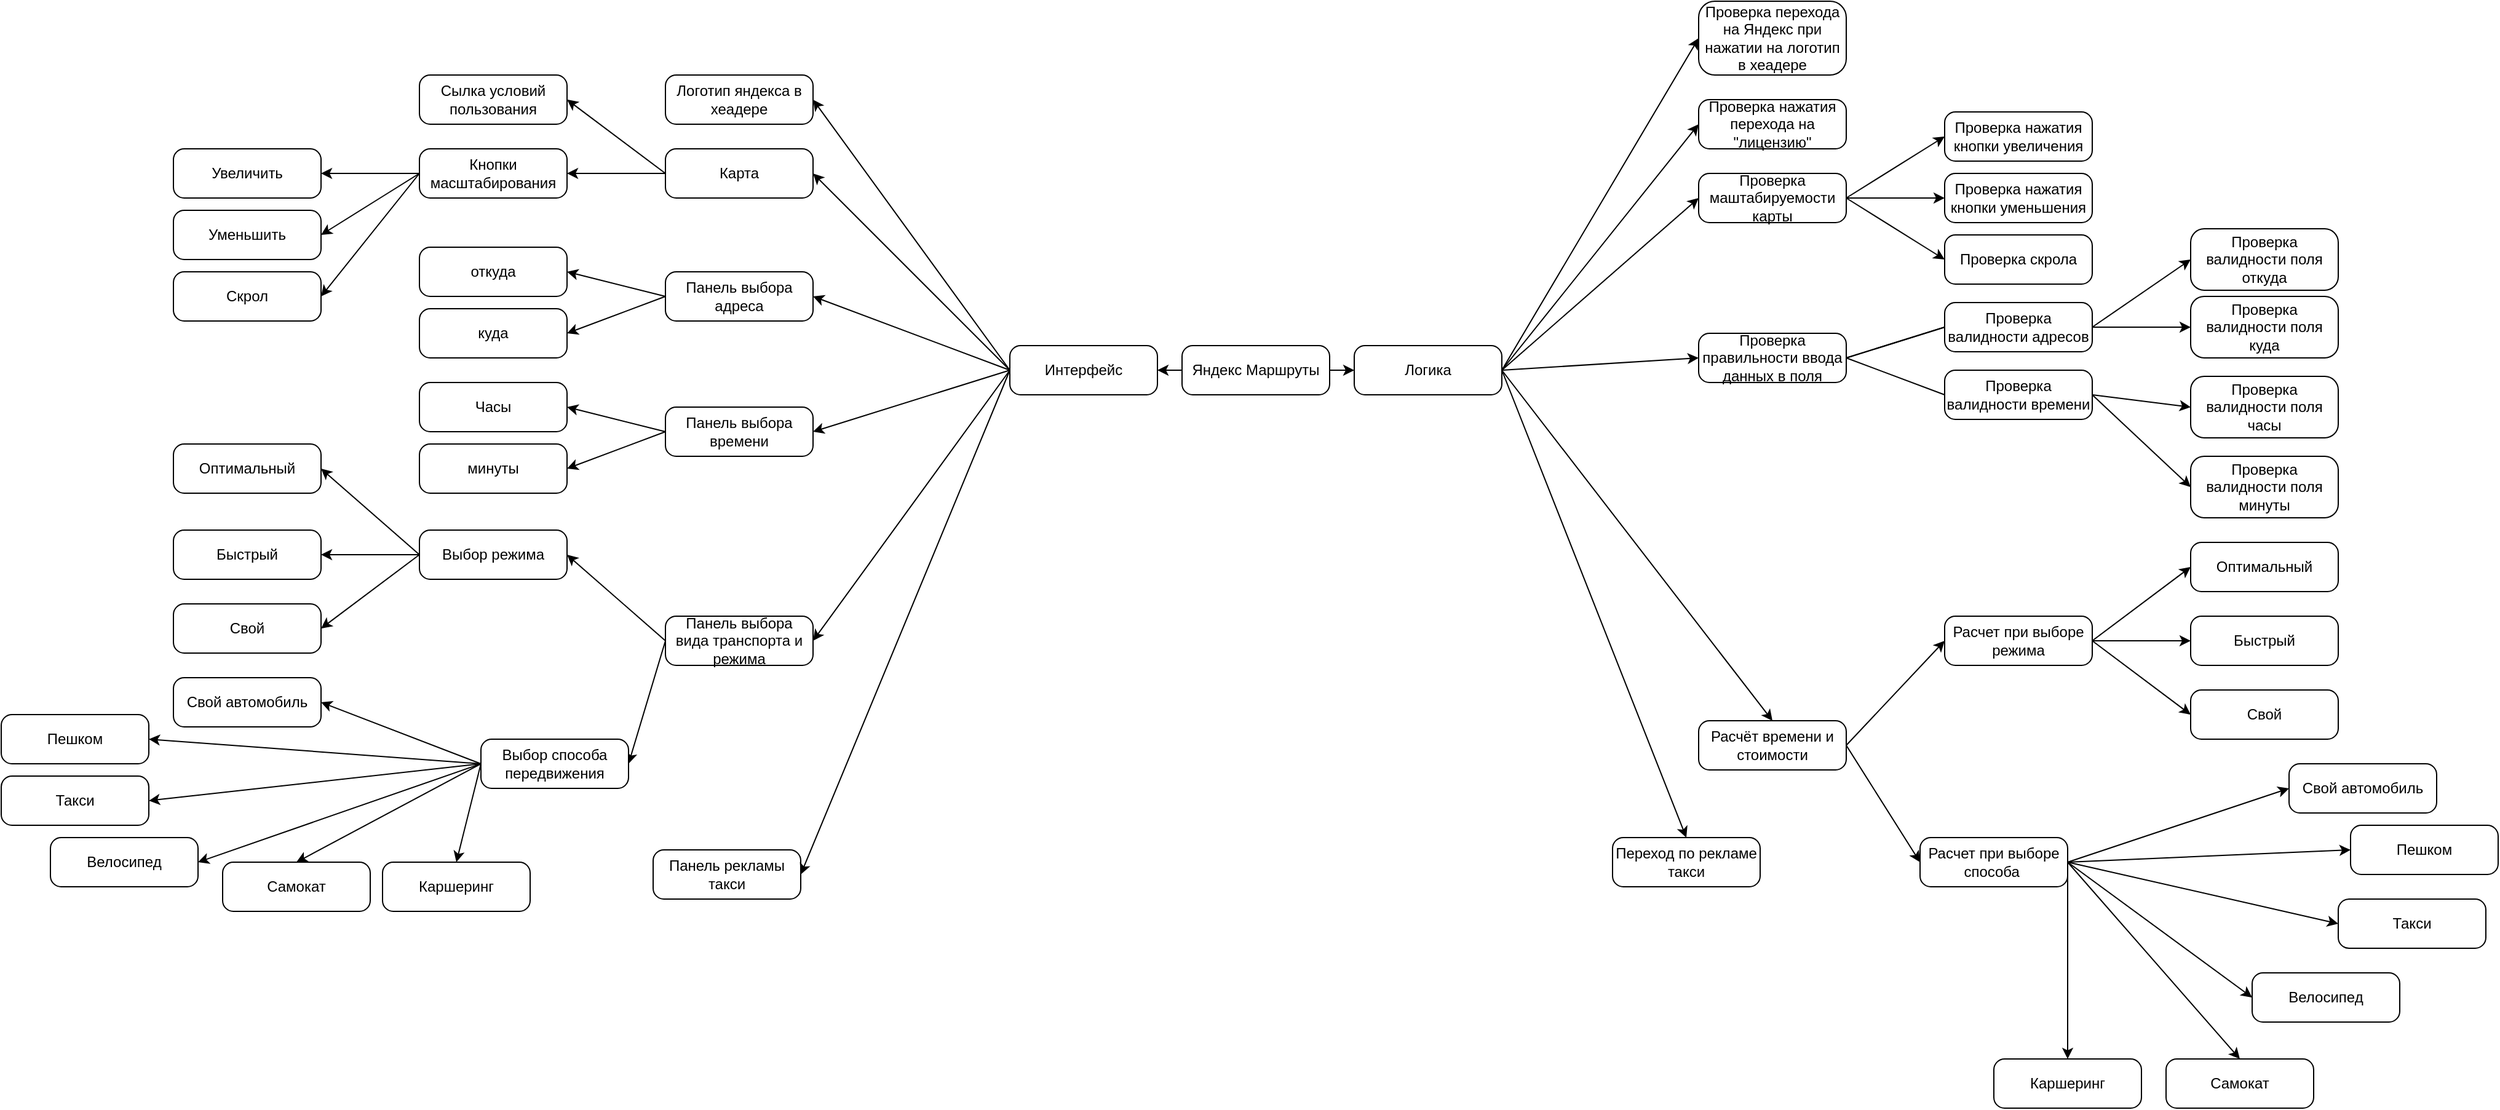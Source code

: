 <mxfile version="15.4.0" type="device"><diagram id="mye7cpsdecRdVJIh1ltE" name="Page-1"><mxGraphModel dx="1851" dy="1801" grid="1" gridSize="10" guides="1" tooltips="1" connect="1" arrows="1" fold="1" page="1" pageScale="1" pageWidth="827" pageHeight="1169" math="0" shadow="0"><root><mxCell id="0"/><mxCell id="1" parent="0"/><mxCell id="GoWqnwifKlF_Yr-xNYbi-38" style="edgeStyle=none;rounded=0;orthogonalLoop=1;jettySize=auto;html=1;exitX=0;exitY=0.5;exitDx=0;exitDy=0;entryX=1;entryY=0.5;entryDx=0;entryDy=0;" parent="1" source="GoWqnwifKlF_Yr-xNYbi-1" target="GoWqnwifKlF_Yr-xNYbi-3" edge="1"><mxGeometry relative="1" as="geometry"><mxPoint x="270" y="260" as="targetPoint"/></mxGeometry></mxCell><mxCell id="qn3d2HcTWaKksIYHcs9O-18" style="edgeStyle=none;rounded=0;orthogonalLoop=1;jettySize=auto;html=1;exitX=1;exitY=0.5;exitDx=0;exitDy=0;entryX=0;entryY=0.5;entryDx=0;entryDy=0;" parent="1" source="GoWqnwifKlF_Yr-xNYbi-1" target="qn3d2HcTWaKksIYHcs9O-5" edge="1"><mxGeometry relative="1" as="geometry"><mxPoint x="530" y="260" as="targetPoint"/></mxGeometry></mxCell><mxCell id="GoWqnwifKlF_Yr-xNYbi-1" value="Яндекс Маршруты" style="rounded=1;whiteSpace=wrap;html=1;arcSize=22;" parent="1" vertex="1"><mxGeometry x="340" y="240" width="120" height="40" as="geometry"/></mxCell><mxCell id="GoWqnwifKlF_Yr-xNYbi-52" style="edgeStyle=none;rounded=0;orthogonalLoop=1;jettySize=auto;html=1;exitX=0;exitY=0.5;exitDx=0;exitDy=0;entryX=1;entryY=0.5;entryDx=0;entryDy=0;" parent="1" source="GoWqnwifKlF_Yr-xNYbi-3" target="GoWqnwifKlF_Yr-xNYbi-43" edge="1"><mxGeometry relative="1" as="geometry"/></mxCell><mxCell id="OxW7yi1mNQBKnJ8u3WXz-1" style="rounded=0;orthogonalLoop=1;jettySize=auto;html=1;exitX=0;exitY=0.5;exitDx=0;exitDy=0;entryX=1;entryY=0.5;entryDx=0;entryDy=0;" parent="1" source="GoWqnwifKlF_Yr-xNYbi-3" target="GoWqnwifKlF_Yr-xNYbi-45" edge="1"><mxGeometry relative="1" as="geometry"/></mxCell><mxCell id="OxW7yi1mNQBKnJ8u3WXz-3" style="edgeStyle=none;rounded=0;orthogonalLoop=1;jettySize=auto;html=1;exitX=0;exitY=0.5;exitDx=0;exitDy=0;entryX=1;entryY=0.5;entryDx=0;entryDy=0;" parent="1" source="GoWqnwifKlF_Yr-xNYbi-3" target="OxW7yi1mNQBKnJ8u3WXz-2" edge="1"><mxGeometry relative="1" as="geometry"/></mxCell><mxCell id="GoWqnwifKlF_Yr-xNYbi-3" value="Интерфейс" style="rounded=1;whiteSpace=wrap;html=1;arcSize=22;" parent="1" vertex="1"><mxGeometry x="200" y="240" width="120" height="40" as="geometry"/></mxCell><mxCell id="oigtg8h2ie4QQOlHJKOF-9" style="edgeStyle=none;rounded=0;orthogonalLoop=1;jettySize=auto;html=1;exitX=1;exitY=0.5;exitDx=0;exitDy=0;entryX=0;entryY=0.5;entryDx=0;entryDy=0;startArrow=none;" parent="1" source="5BMjDnskrd_0Srwj0jBP-77" target="5BMjDnskrd_0Srwj0jBP-41" edge="1"><mxGeometry relative="1" as="geometry"><mxPoint x="960" y="230" as="targetPoint"/></mxGeometry></mxCell><mxCell id="oigtg8h2ie4QQOlHJKOF-10" style="edgeStyle=none;rounded=0;orthogonalLoop=1;jettySize=auto;html=1;exitX=1;exitY=0.5;exitDx=0;exitDy=0;entryX=0;entryY=0.5;entryDx=0;entryDy=0;startArrow=none;" parent="1" source="5BMjDnskrd_0Srwj0jBP-77" target="5BMjDnskrd_0Srwj0jBP-42" edge="1"><mxGeometry relative="1" as="geometry"><mxPoint x="960" y="270" as="targetPoint"/></mxGeometry></mxCell><mxCell id="GoWqnwifKlF_Yr-xNYbi-4" value="Проверка правильности ввода данных в поля" style="rounded=1;whiteSpace=wrap;html=1;arcSize=22;" parent="1" vertex="1"><mxGeometry x="760" y="230" width="120" height="40" as="geometry"/></mxCell><mxCell id="oigtg8h2ie4QQOlHJKOF-12" style="edgeStyle=none;rounded=0;orthogonalLoop=1;jettySize=auto;html=1;entryX=0;entryY=0.5;entryDx=0;entryDy=0;exitX=1;exitY=0.5;exitDx=0;exitDy=0;startArrow=none;" parent="1" source="5BMjDnskrd_0Srwj0jBP-80" target="5BMjDnskrd_0Srwj0jBP-47" edge="1"><mxGeometry relative="1" as="geometry"><mxPoint x="1100" y="530" as="targetPoint"/><mxPoint x="880" y="370" as="sourcePoint"/></mxGeometry></mxCell><mxCell id="oigtg8h2ie4QQOlHJKOF-6" style="edgeStyle=none;rounded=0;orthogonalLoop=1;jettySize=auto;html=1;exitX=0;exitY=0.5;exitDx=0;exitDy=0;entryX=1;entryY=0.5;entryDx=0;entryDy=0;" parent="1" source="GoWqnwifKlF_Yr-xNYbi-43" target="5BMjDnskrd_0Srwj0jBP-9" edge="1"><mxGeometry relative="1" as="geometry"><mxPoint x="-160" y="360" as="targetPoint"/></mxGeometry></mxCell><mxCell id="oigtg8h2ie4QQOlHJKOF-8" style="edgeStyle=none;rounded=0;orthogonalLoop=1;jettySize=auto;html=1;exitX=0;exitY=0.5;exitDx=0;exitDy=0;entryX=1;entryY=0.5;entryDx=0;entryDy=0;" parent="1" source="GoWqnwifKlF_Yr-xNYbi-43" target="5BMjDnskrd_0Srwj0jBP-8" edge="1"><mxGeometry relative="1" as="geometry"><mxPoint x="-160" y="320" as="targetPoint"/></mxGeometry></mxCell><mxCell id="GoWqnwifKlF_Yr-xNYbi-43" value="Панель выбора времени" style="rounded=1;whiteSpace=wrap;html=1;arcSize=22;" parent="1" vertex="1"><mxGeometry x="-80" y="290" width="120" height="40" as="geometry"/></mxCell><mxCell id="oigtg8h2ie4QQOlHJKOF-4" style="edgeStyle=none;rounded=0;orthogonalLoop=1;jettySize=auto;html=1;exitX=0;exitY=0.5;exitDx=0;exitDy=0;entryX=1;entryY=0.5;entryDx=0;entryDy=0;" parent="1" source="GoWqnwifKlF_Yr-xNYbi-45" target="5BMjDnskrd_0Srwj0jBP-7" edge="1"><mxGeometry relative="1" as="geometry"><mxPoint x="-160" y="290" as="targetPoint"/></mxGeometry></mxCell><mxCell id="oigtg8h2ie4QQOlHJKOF-5" style="edgeStyle=none;rounded=0;orthogonalLoop=1;jettySize=auto;html=1;exitX=0;exitY=0.5;exitDx=0;exitDy=0;entryX=1;entryY=0.5;entryDx=0;entryDy=0;" parent="1" source="GoWqnwifKlF_Yr-xNYbi-45" target="5BMjDnskrd_0Srwj0jBP-6" edge="1"><mxGeometry relative="1" as="geometry"><mxPoint x="-160" y="230" as="targetPoint"/></mxGeometry></mxCell><mxCell id="GoWqnwifKlF_Yr-xNYbi-45" value="Панель выбора адреса" style="rounded=1;whiteSpace=wrap;html=1;arcSize=22;" parent="1" vertex="1"><mxGeometry x="-80" y="180" width="120" height="40" as="geometry"/></mxCell><mxCell id="qn3d2HcTWaKksIYHcs9O-15" style="edgeStyle=none;rounded=0;orthogonalLoop=1;jettySize=auto;html=1;exitX=1;exitY=0.5;exitDx=0;exitDy=0;entryX=0.5;entryY=0;entryDx=0;entryDy=0;" parent="1" source="qn3d2HcTWaKksIYHcs9O-5" target="qn3d2HcTWaKksIYHcs9O-14" edge="1"><mxGeometry relative="1" as="geometry"><mxPoint x="760" y="380" as="targetPoint"/></mxGeometry></mxCell><mxCell id="OxW7yi1mNQBKnJ8u3WXz-6" style="edgeStyle=none;rounded=0;orthogonalLoop=1;jettySize=auto;html=1;exitX=1;exitY=0.5;exitDx=0;exitDy=0;entryX=0;entryY=0.5;entryDx=0;entryDy=0;" parent="1" source="qn3d2HcTWaKksIYHcs9O-5" target="GoWqnwifKlF_Yr-xNYbi-4" edge="1"><mxGeometry relative="1" as="geometry"><mxPoint x="770" y="500" as="targetPoint"/></mxGeometry></mxCell><mxCell id="OxW7yi1mNQBKnJ8u3WXz-7" style="edgeStyle=none;rounded=0;orthogonalLoop=1;jettySize=auto;html=1;exitX=1;exitY=0.5;exitDx=0;exitDy=0;entryX=0;entryY=0.5;entryDx=0;entryDy=0;" parent="1" source="5BMjDnskrd_0Srwj0jBP-33" target="5BMjDnskrd_0Srwj0jBP-44" edge="1"><mxGeometry relative="1" as="geometry"><mxPoint x="760" y="420" as="targetPoint"/></mxGeometry></mxCell><mxCell id="qn3d2HcTWaKksIYHcs9O-5" value="Логика" style="rounded=1;whiteSpace=wrap;html=1;arcSize=22;" parent="1" vertex="1"><mxGeometry x="480" y="240" width="120" height="40" as="geometry"/></mxCell><mxCell id="oigtg8h2ie4QQOlHJKOF-13" style="edgeStyle=none;rounded=0;orthogonalLoop=1;jettySize=auto;html=1;exitX=1;exitY=0.5;exitDx=0;exitDy=0;entryX=0;entryY=0.5;entryDx=0;entryDy=0;startArrow=none;" parent="1" source="5BMjDnskrd_0Srwj0jBP-80" target="5BMjDnskrd_0Srwj0jBP-46" edge="1"><mxGeometry relative="1" as="geometry"><mxPoint x="990" y="360" as="targetPoint"/></mxGeometry></mxCell><mxCell id="qn3d2HcTWaKksIYHcs9O-14" value="Расчёт времени и стоимости" style="rounded=1;whiteSpace=wrap;html=1;arcSize=22;" parent="1" vertex="1"><mxGeometry x="760" y="545" width="120" height="40" as="geometry"/></mxCell><mxCell id="oigtg8h2ie4QQOlHJKOF-1" style="rounded=0;orthogonalLoop=1;jettySize=auto;html=1;exitX=0;exitY=0.5;exitDx=0;exitDy=0;entryX=1;entryY=0.5;entryDx=0;entryDy=0;" parent="1" source="OxW7yi1mNQBKnJ8u3WXz-2" target="5BMjDnskrd_0Srwj0jBP-11" edge="1"><mxGeometry relative="1" as="geometry"><mxPoint x="-160" y="450" as="targetPoint"/></mxGeometry></mxCell><mxCell id="oigtg8h2ie4QQOlHJKOF-3" style="edgeStyle=none;rounded=0;orthogonalLoop=1;jettySize=auto;html=1;exitX=0;exitY=0.5;exitDx=0;exitDy=0;entryX=1;entryY=0.5;entryDx=0;entryDy=0;" parent="1" source="OxW7yi1mNQBKnJ8u3WXz-2" target="5BMjDnskrd_0Srwj0jBP-12" edge="1"><mxGeometry relative="1" as="geometry"><mxPoint x="-160" y="520" as="targetPoint"/></mxGeometry></mxCell><mxCell id="OxW7yi1mNQBKnJ8u3WXz-2" value="Панель выбора&lt;br&gt;вида транспорта и режима" style="rounded=1;whiteSpace=wrap;html=1;arcSize=22;" parent="1" vertex="1"><mxGeometry x="-80" y="460" width="120" height="40" as="geometry"/></mxCell><mxCell id="5BMjDnskrd_0Srwj0jBP-2" style="rounded=0;orthogonalLoop=1;jettySize=auto;html=1;exitX=0;exitY=0.5;exitDx=0;exitDy=0;entryX=1;entryY=0.5;entryDx=0;entryDy=0;" parent="1" source="GoWqnwifKlF_Yr-xNYbi-3" target="5BMjDnskrd_0Srwj0jBP-3" edge="1"><mxGeometry relative="1" as="geometry"><mxPoint x="180" y="340" as="sourcePoint"/><mxPoint x="40" y="160" as="targetPoint"/></mxGeometry></mxCell><mxCell id="5BMjDnskrd_0Srwj0jBP-3" value="Карта" style="rounded=1;whiteSpace=wrap;html=1;arcSize=22;" parent="1" vertex="1"><mxGeometry x="-80" y="80" width="120" height="40" as="geometry"/></mxCell><mxCell id="5BMjDnskrd_0Srwj0jBP-4" style="edgeStyle=none;rounded=0;orthogonalLoop=1;jettySize=auto;html=1;exitX=0;exitY=0.5;exitDx=0;exitDy=0;entryX=1;entryY=0.5;entryDx=0;entryDy=0;" parent="1" source="5BMjDnskrd_0Srwj0jBP-3" target="5BMjDnskrd_0Srwj0jBP-5" edge="1"><mxGeometry relative="1" as="geometry"><mxPoint x="150" y="390" as="sourcePoint"/><mxPoint x="-160" y="160" as="targetPoint"/></mxGeometry></mxCell><mxCell id="5BMjDnskrd_0Srwj0jBP-5" value="Кнопки масштабирования" style="rounded=1;whiteSpace=wrap;html=1;arcSize=22;" parent="1" vertex="1"><mxGeometry x="-280" y="80" width="120" height="40" as="geometry"/></mxCell><mxCell id="5BMjDnskrd_0Srwj0jBP-6" value="откуда" style="rounded=1;whiteSpace=wrap;html=1;arcSize=22;" parent="1" vertex="1"><mxGeometry x="-280" y="160" width="120" height="40" as="geometry"/></mxCell><mxCell id="5BMjDnskrd_0Srwj0jBP-7" value="куда" style="rounded=1;whiteSpace=wrap;html=1;arcSize=22;" parent="1" vertex="1"><mxGeometry x="-280" y="210" width="120" height="40" as="geometry"/></mxCell><mxCell id="5BMjDnskrd_0Srwj0jBP-8" value="Часы" style="rounded=1;whiteSpace=wrap;html=1;arcSize=22;" parent="1" vertex="1"><mxGeometry x="-280" y="270" width="120" height="40" as="geometry"/></mxCell><mxCell id="5BMjDnskrd_0Srwj0jBP-9" value="минуты" style="rounded=1;whiteSpace=wrap;html=1;arcSize=22;" parent="1" vertex="1"><mxGeometry x="-280" y="320" width="120" height="40" as="geometry"/></mxCell><mxCell id="5BMjDnskrd_0Srwj0jBP-11" value="Выбор режима" style="rounded=1;whiteSpace=wrap;html=1;arcSize=22;" parent="1" vertex="1"><mxGeometry x="-280" y="390" width="120" height="40" as="geometry"/></mxCell><mxCell id="5BMjDnskrd_0Srwj0jBP-12" value="Выбор способа передвижения" style="rounded=1;whiteSpace=wrap;html=1;arcSize=22;" parent="1" vertex="1"><mxGeometry x="-230" y="560" width="120" height="40" as="geometry"/></mxCell><mxCell id="5BMjDnskrd_0Srwj0jBP-13" style="rounded=0;orthogonalLoop=1;jettySize=auto;html=1;exitX=0;exitY=0.5;exitDx=0;exitDy=0;entryX=1;entryY=0.5;entryDx=0;entryDy=0;" parent="1" source="5BMjDnskrd_0Srwj0jBP-11" target="5BMjDnskrd_0Srwj0jBP-17" edge="1"><mxGeometry relative="1" as="geometry"><mxPoint x="-480" y="420" as="targetPoint"/><mxPoint x="-400" y="460" as="sourcePoint"/></mxGeometry></mxCell><mxCell id="5BMjDnskrd_0Srwj0jBP-14" style="rounded=0;orthogonalLoop=1;jettySize=auto;html=1;exitX=0;exitY=0.5;exitDx=0;exitDy=0;entryX=1;entryY=0.5;entryDx=0;entryDy=0;" parent="1" source="5BMjDnskrd_0Srwj0jBP-11" target="5BMjDnskrd_0Srwj0jBP-18" edge="1"><mxGeometry relative="1" as="geometry"><mxPoint x="-480" y="490" as="targetPoint"/><mxPoint x="-400" y="530" as="sourcePoint"/></mxGeometry></mxCell><mxCell id="5BMjDnskrd_0Srwj0jBP-15" style="rounded=0;orthogonalLoop=1;jettySize=auto;html=1;exitX=0;exitY=0.5;exitDx=0;exitDy=0;entryX=1;entryY=0.5;entryDx=0;entryDy=0;" parent="1" source="5BMjDnskrd_0Srwj0jBP-11" target="5BMjDnskrd_0Srwj0jBP-16" edge="1"><mxGeometry relative="1" as="geometry"><mxPoint x="-470" y="370" as="targetPoint"/><mxPoint x="-390" y="410" as="sourcePoint"/></mxGeometry></mxCell><mxCell id="5BMjDnskrd_0Srwj0jBP-16" value="Оптимальный" style="rounded=1;whiteSpace=wrap;html=1;arcSize=22;" parent="1" vertex="1"><mxGeometry x="-480" y="320" width="120" height="40" as="geometry"/></mxCell><mxCell id="5BMjDnskrd_0Srwj0jBP-17" value="Быстрый" style="rounded=1;whiteSpace=wrap;html=1;arcSize=22;" parent="1" vertex="1"><mxGeometry x="-480" y="390" width="120" height="40" as="geometry"/></mxCell><mxCell id="5BMjDnskrd_0Srwj0jBP-18" value="Свой" style="rounded=1;whiteSpace=wrap;html=1;arcSize=22;" parent="1" vertex="1"><mxGeometry x="-480" y="450" width="120" height="40" as="geometry"/></mxCell><mxCell id="5BMjDnskrd_0Srwj0jBP-19" value="Свой автомобиль" style="rounded=1;whiteSpace=wrap;html=1;arcSize=22;" parent="1" vertex="1"><mxGeometry x="-480" y="510" width="120" height="40" as="geometry"/></mxCell><mxCell id="5BMjDnskrd_0Srwj0jBP-20" value="Пешком" style="rounded=1;whiteSpace=wrap;html=1;arcSize=22;" parent="1" vertex="1"><mxGeometry x="-620" y="540" width="120" height="40" as="geometry"/></mxCell><mxCell id="5BMjDnskrd_0Srwj0jBP-21" value="Такси" style="rounded=1;whiteSpace=wrap;html=1;arcSize=22;" parent="1" vertex="1"><mxGeometry x="-620" y="590" width="120" height="40" as="geometry"/></mxCell><mxCell id="5BMjDnskrd_0Srwj0jBP-22" value="Велосипед" style="rounded=1;whiteSpace=wrap;html=1;arcSize=22;" parent="1" vertex="1"><mxGeometry x="-580" y="640" width="120" height="40" as="geometry"/></mxCell><mxCell id="5BMjDnskrd_0Srwj0jBP-23" value="Самокат" style="rounded=1;whiteSpace=wrap;html=1;arcSize=22;" parent="1" vertex="1"><mxGeometry x="-440" y="660" width="120" height="40" as="geometry"/></mxCell><mxCell id="5BMjDnskrd_0Srwj0jBP-24" value="Каршеринг" style="rounded=1;whiteSpace=wrap;html=1;arcSize=22;" parent="1" vertex="1"><mxGeometry x="-310" y="660" width="120" height="40" as="geometry"/></mxCell><mxCell id="5BMjDnskrd_0Srwj0jBP-26" style="rounded=0;orthogonalLoop=1;jettySize=auto;html=1;exitX=0;exitY=0.5;exitDx=0;exitDy=0;entryX=1;entryY=0.5;entryDx=0;entryDy=0;" parent="1" source="5BMjDnskrd_0Srwj0jBP-12" target="5BMjDnskrd_0Srwj0jBP-21" edge="1"><mxGeometry relative="1" as="geometry"><mxPoint x="-100" y="570" as="targetPoint"/><mxPoint x="-20" y="690" as="sourcePoint"/></mxGeometry></mxCell><mxCell id="5BMjDnskrd_0Srwj0jBP-27" style="rounded=0;orthogonalLoop=1;jettySize=auto;html=1;exitX=0;exitY=0.5;exitDx=0;exitDy=0;entryX=1;entryY=0.5;entryDx=0;entryDy=0;" parent="1" source="5BMjDnskrd_0Srwj0jBP-12" target="5BMjDnskrd_0Srwj0jBP-22" edge="1"><mxGeometry relative="1" as="geometry"><mxPoint x="-90" y="580" as="targetPoint"/><mxPoint x="-10" y="700" as="sourcePoint"/></mxGeometry></mxCell><mxCell id="5BMjDnskrd_0Srwj0jBP-28" style="rounded=0;orthogonalLoop=1;jettySize=auto;html=1;exitX=0;exitY=0.5;exitDx=0;exitDy=0;entryX=0.5;entryY=0;entryDx=0;entryDy=0;" parent="1" source="5BMjDnskrd_0Srwj0jBP-12" target="5BMjDnskrd_0Srwj0jBP-23" edge="1"><mxGeometry relative="1" as="geometry"><mxPoint x="-80" y="590" as="targetPoint"/><mxPoint y="710" as="sourcePoint"/></mxGeometry></mxCell><mxCell id="5BMjDnskrd_0Srwj0jBP-30" style="rounded=0;orthogonalLoop=1;jettySize=auto;html=1;exitX=0;exitY=0.5;exitDx=0;exitDy=0;entryX=0.5;entryY=0;entryDx=0;entryDy=0;" parent="1" source="5BMjDnskrd_0Srwj0jBP-12" target="5BMjDnskrd_0Srwj0jBP-24" edge="1"><mxGeometry relative="1" as="geometry"><mxPoint x="-60" y="610" as="targetPoint"/><mxPoint x="20" y="730" as="sourcePoint"/></mxGeometry></mxCell><mxCell id="5BMjDnskrd_0Srwj0jBP-31" style="rounded=0;orthogonalLoop=1;jettySize=auto;html=1;exitX=0;exitY=0.5;exitDx=0;exitDy=0;entryX=1;entryY=0.5;entryDx=0;entryDy=0;" parent="1" source="5BMjDnskrd_0Srwj0jBP-12" target="5BMjDnskrd_0Srwj0jBP-20" edge="1"><mxGeometry relative="1" as="geometry"><mxPoint x="-50" y="620" as="targetPoint"/><mxPoint x="30" y="740" as="sourcePoint"/></mxGeometry></mxCell><mxCell id="5BMjDnskrd_0Srwj0jBP-32" style="rounded=0;orthogonalLoop=1;jettySize=auto;html=1;exitX=0;exitY=0.5;exitDx=0;exitDy=0;entryX=1;entryY=0.5;entryDx=0;entryDy=0;" parent="1" source="5BMjDnskrd_0Srwj0jBP-12" target="5BMjDnskrd_0Srwj0jBP-19" edge="1"><mxGeometry relative="1" as="geometry"><mxPoint x="-490" y="570" as="targetPoint"/><mxPoint x="-270" y="590" as="sourcePoint"/></mxGeometry></mxCell><mxCell id="5BMjDnskrd_0Srwj0jBP-33" value="Проверка маштабируемости карты" style="rounded=1;whiteSpace=wrap;html=1;arcSize=22;" parent="1" vertex="1"><mxGeometry x="760" y="100" width="120" height="40" as="geometry"/></mxCell><mxCell id="5BMjDnskrd_0Srwj0jBP-34" style="edgeStyle=none;rounded=0;orthogonalLoop=1;jettySize=auto;html=1;entryX=0;entryY=0.5;entryDx=0;entryDy=0;exitX=1;exitY=0.5;exitDx=0;exitDy=0;" parent="1" source="qn3d2HcTWaKksIYHcs9O-5" target="5BMjDnskrd_0Srwj0jBP-33" edge="1"><mxGeometry relative="1" as="geometry"><mxPoint x="780" y="280" as="targetPoint"/><mxPoint x="650" y="380" as="sourcePoint"/></mxGeometry></mxCell><mxCell id="5BMjDnskrd_0Srwj0jBP-35" value="Увеличить" style="rounded=1;whiteSpace=wrap;html=1;arcSize=22;" parent="1" vertex="1"><mxGeometry x="-480" y="80" width="120" height="40" as="geometry"/></mxCell><mxCell id="5BMjDnskrd_0Srwj0jBP-36" value="Уменьшить" style="rounded=1;whiteSpace=wrap;html=1;arcSize=22;" parent="1" vertex="1"><mxGeometry x="-480" y="130" width="120" height="40" as="geometry"/></mxCell><mxCell id="5BMjDnskrd_0Srwj0jBP-37" value="Скрол" style="rounded=1;whiteSpace=wrap;html=1;arcSize=22;" parent="1" vertex="1"><mxGeometry x="-480" y="180" width="120" height="40" as="geometry"/></mxCell><mxCell id="5BMjDnskrd_0Srwj0jBP-38" style="rounded=0;orthogonalLoop=1;jettySize=auto;html=1;exitX=0;exitY=0.5;exitDx=0;exitDy=0;entryX=1;entryY=0.5;entryDx=0;entryDy=0;" parent="1" source="5BMjDnskrd_0Srwj0jBP-5" target="5BMjDnskrd_0Srwj0jBP-35" edge="1"><mxGeometry relative="1" as="geometry"><mxPoint x="-350" y="350" as="targetPoint"/><mxPoint x="-270" y="470" as="sourcePoint"/></mxGeometry></mxCell><mxCell id="5BMjDnskrd_0Srwj0jBP-39" style="rounded=0;orthogonalLoop=1;jettySize=auto;html=1;exitX=0;exitY=0.5;exitDx=0;exitDy=0;entryX=1;entryY=0.5;entryDx=0;entryDy=0;" parent="1" source="5BMjDnskrd_0Srwj0jBP-5" target="5BMjDnskrd_0Srwj0jBP-36" edge="1"><mxGeometry relative="1" as="geometry"><mxPoint x="-340" y="360" as="targetPoint"/><mxPoint x="-260" y="480" as="sourcePoint"/></mxGeometry></mxCell><mxCell id="5BMjDnskrd_0Srwj0jBP-40" style="rounded=0;orthogonalLoop=1;jettySize=auto;html=1;exitX=0;exitY=0.5;exitDx=0;exitDy=0;entryX=1;entryY=0.5;entryDx=0;entryDy=0;" parent="1" source="5BMjDnskrd_0Srwj0jBP-5" target="5BMjDnskrd_0Srwj0jBP-37" edge="1"><mxGeometry relative="1" as="geometry"><mxPoint x="-330" y="370" as="targetPoint"/><mxPoint x="-250" y="490" as="sourcePoint"/></mxGeometry></mxCell><mxCell id="5BMjDnskrd_0Srwj0jBP-41" value="Проверка валидности поля откуда" style="rounded=1;whiteSpace=wrap;html=1;arcSize=22;" parent="1" vertex="1"><mxGeometry x="1160" y="145" width="120" height="50" as="geometry"/></mxCell><mxCell id="5BMjDnskrd_0Srwj0jBP-42" value="Проверка валидности поля куда" style="rounded=1;whiteSpace=wrap;html=1;arcSize=22;" parent="1" vertex="1"><mxGeometry x="1160" y="200" width="120" height="50" as="geometry"/></mxCell><mxCell id="5BMjDnskrd_0Srwj0jBP-43" value="Проверка нажатия кнопки увеличения" style="rounded=1;whiteSpace=wrap;html=1;arcSize=22;" parent="1" vertex="1"><mxGeometry x="960" y="50" width="120" height="40" as="geometry"/></mxCell><mxCell id="5BMjDnskrd_0Srwj0jBP-44" value="Проверка нажатия кнопки уменьшения" style="rounded=1;whiteSpace=wrap;html=1;arcSize=22;" parent="1" vertex="1"><mxGeometry x="960" y="100" width="120" height="40" as="geometry"/></mxCell><mxCell id="5BMjDnskrd_0Srwj0jBP-45" value="Проверка скрола" style="rounded=1;whiteSpace=wrap;html=1;arcSize=22;" parent="1" vertex="1"><mxGeometry x="960" y="150" width="120" height="40" as="geometry"/></mxCell><mxCell id="5BMjDnskrd_0Srwj0jBP-46" value="Проверка валидности поля часы" style="rounded=1;whiteSpace=wrap;html=1;arcSize=22;" parent="1" vertex="1"><mxGeometry x="1160" y="265" width="120" height="50" as="geometry"/></mxCell><mxCell id="5BMjDnskrd_0Srwj0jBP-47" value="Проверка валидности поля минуты" style="rounded=1;whiteSpace=wrap;html=1;arcSize=22;" parent="1" vertex="1"><mxGeometry x="1160" y="330" width="120" height="50" as="geometry"/></mxCell><mxCell id="5BMjDnskrd_0Srwj0jBP-49" style="rounded=0;orthogonalLoop=1;jettySize=auto;html=1;exitX=1;exitY=0.5;exitDx=0;exitDy=0;entryX=0;entryY=0.5;entryDx=0;entryDy=0;" parent="1" source="qn3d2HcTWaKksIYHcs9O-14" target="5BMjDnskrd_0Srwj0jBP-52" edge="1"><mxGeometry relative="1" as="geometry"><mxPoint x="600" y="760" as="targetPoint"/></mxGeometry></mxCell><mxCell id="5BMjDnskrd_0Srwj0jBP-50" style="edgeStyle=none;rounded=0;orthogonalLoop=1;jettySize=auto;html=1;exitX=1;exitY=0.5;exitDx=0;exitDy=0;entryX=0;entryY=0.5;entryDx=0;entryDy=0;" parent="1" source="qn3d2HcTWaKksIYHcs9O-14" target="5BMjDnskrd_0Srwj0jBP-53" edge="1"><mxGeometry relative="1" as="geometry"><mxPoint x="910" y="730" as="targetPoint"/></mxGeometry></mxCell><mxCell id="5BMjDnskrd_0Srwj0jBP-52" value="Расчет при выборе режима" style="rounded=1;whiteSpace=wrap;html=1;arcSize=22;" parent="1" vertex="1"><mxGeometry x="960" y="460" width="120" height="40" as="geometry"/></mxCell><mxCell id="5BMjDnskrd_0Srwj0jBP-53" value="Расчет при выборе способа&amp;nbsp;" style="rounded=1;whiteSpace=wrap;html=1;arcSize=22;" parent="1" vertex="1"><mxGeometry x="940" y="640" width="120" height="40" as="geometry"/></mxCell><mxCell id="5BMjDnskrd_0Srwj0jBP-54" style="rounded=0;orthogonalLoop=1;jettySize=auto;html=1;entryX=0;entryY=0.5;entryDx=0;entryDy=0;" parent="1" target="5BMjDnskrd_0Srwj0jBP-58" edge="1"><mxGeometry relative="1" as="geometry"><mxPoint x="280" y="730" as="targetPoint"/><mxPoint x="1080" y="480" as="sourcePoint"/></mxGeometry></mxCell><mxCell id="5BMjDnskrd_0Srwj0jBP-55" style="rounded=0;orthogonalLoop=1;jettySize=auto;html=1;exitX=1;exitY=0.5;exitDx=0;exitDy=0;entryX=0;entryY=0.5;entryDx=0;entryDy=0;" parent="1" source="5BMjDnskrd_0Srwj0jBP-52" target="5BMjDnskrd_0Srwj0jBP-59" edge="1"><mxGeometry relative="1" as="geometry"><mxPoint x="280" y="800" as="targetPoint"/><mxPoint x="360" y="840" as="sourcePoint"/></mxGeometry></mxCell><mxCell id="5BMjDnskrd_0Srwj0jBP-56" style="rounded=0;orthogonalLoop=1;jettySize=auto;html=1;exitX=1;exitY=0.5;exitDx=0;exitDy=0;entryX=0;entryY=0.5;entryDx=0;entryDy=0;" parent="1" source="5BMjDnskrd_0Srwj0jBP-52" target="5BMjDnskrd_0Srwj0jBP-57" edge="1"><mxGeometry relative="1" as="geometry"><mxPoint x="290" y="680" as="targetPoint"/><mxPoint x="370" y="720" as="sourcePoint"/></mxGeometry></mxCell><mxCell id="5BMjDnskrd_0Srwj0jBP-57" value="Оптимальный" style="rounded=1;whiteSpace=wrap;html=1;arcSize=22;" parent="1" vertex="1"><mxGeometry x="1160" y="400" width="120" height="40" as="geometry"/></mxCell><mxCell id="5BMjDnskrd_0Srwj0jBP-58" value="Быстрый" style="rounded=1;whiteSpace=wrap;html=1;arcSize=22;" parent="1" vertex="1"><mxGeometry x="1160" y="460" width="120" height="40" as="geometry"/></mxCell><mxCell id="5BMjDnskrd_0Srwj0jBP-59" value="Свой" style="rounded=1;whiteSpace=wrap;html=1;arcSize=22;" parent="1" vertex="1"><mxGeometry x="1160" y="520" width="120" height="40" as="geometry"/></mxCell><mxCell id="5BMjDnskrd_0Srwj0jBP-60" value="Свой автомобиль" style="rounded=1;whiteSpace=wrap;html=1;arcSize=22;" parent="1" vertex="1"><mxGeometry x="1240" y="580" width="120" height="40" as="geometry"/></mxCell><mxCell id="5BMjDnskrd_0Srwj0jBP-61" value="Пешком" style="rounded=1;whiteSpace=wrap;html=1;arcSize=22;" parent="1" vertex="1"><mxGeometry x="1290" y="630" width="120" height="40" as="geometry"/></mxCell><mxCell id="5BMjDnskrd_0Srwj0jBP-62" value="Такси" style="rounded=1;whiteSpace=wrap;html=1;arcSize=22;" parent="1" vertex="1"><mxGeometry x="1280" y="690" width="120" height="40" as="geometry"/></mxCell><mxCell id="5BMjDnskrd_0Srwj0jBP-63" value="Велосипед" style="rounded=1;whiteSpace=wrap;html=1;arcSize=22;" parent="1" vertex="1"><mxGeometry x="1210" y="750" width="120" height="40" as="geometry"/></mxCell><mxCell id="5BMjDnskrd_0Srwj0jBP-64" value="Самокат" style="rounded=1;whiteSpace=wrap;html=1;arcSize=22;" parent="1" vertex="1"><mxGeometry x="1140" y="820" width="120" height="40" as="geometry"/></mxCell><mxCell id="5BMjDnskrd_0Srwj0jBP-65" value="Каршеринг" style="rounded=1;whiteSpace=wrap;html=1;arcSize=22;" parent="1" vertex="1"><mxGeometry x="1000" y="820" width="120" height="40" as="geometry"/></mxCell><mxCell id="5BMjDnskrd_0Srwj0jBP-66" style="rounded=0;orthogonalLoop=1;jettySize=auto;html=1;entryX=0;entryY=0.5;entryDx=0;entryDy=0;exitX=1;exitY=0.5;exitDx=0;exitDy=0;" parent="1" source="5BMjDnskrd_0Srwj0jBP-53" target="5BMjDnskrd_0Srwj0jBP-62" edge="1"><mxGeometry relative="1" as="geometry"><mxPoint x="660" y="880" as="targetPoint"/><mxPoint x="1030" y="730" as="sourcePoint"/></mxGeometry></mxCell><mxCell id="5BMjDnskrd_0Srwj0jBP-67" style="rounded=0;orthogonalLoop=1;jettySize=auto;html=1;exitX=1;exitY=0.5;exitDx=0;exitDy=0;entryX=0;entryY=0.5;entryDx=0;entryDy=0;" parent="1" source="5BMjDnskrd_0Srwj0jBP-53" target="5BMjDnskrd_0Srwj0jBP-63" edge="1"><mxGeometry relative="1" as="geometry"><mxPoint x="670" y="890" as="targetPoint"/><mxPoint x="750" y="1010" as="sourcePoint"/></mxGeometry></mxCell><mxCell id="5BMjDnskrd_0Srwj0jBP-68" style="rounded=0;orthogonalLoop=1;jettySize=auto;html=1;exitX=1;exitY=0.5;exitDx=0;exitDy=0;entryX=0.5;entryY=0;entryDx=0;entryDy=0;" parent="1" source="5BMjDnskrd_0Srwj0jBP-53" target="5BMjDnskrd_0Srwj0jBP-64" edge="1"><mxGeometry relative="1" as="geometry"><mxPoint x="680" y="900" as="targetPoint"/><mxPoint x="760" y="1020" as="sourcePoint"/></mxGeometry></mxCell><mxCell id="5BMjDnskrd_0Srwj0jBP-69" style="rounded=0;orthogonalLoop=1;jettySize=auto;html=1;exitX=1;exitY=0.5;exitDx=0;exitDy=0;entryX=0.5;entryY=0;entryDx=0;entryDy=0;" parent="1" source="5BMjDnskrd_0Srwj0jBP-53" target="5BMjDnskrd_0Srwj0jBP-65" edge="1"><mxGeometry relative="1" as="geometry"><mxPoint x="700" y="920" as="targetPoint"/><mxPoint x="780" y="1040" as="sourcePoint"/></mxGeometry></mxCell><mxCell id="5BMjDnskrd_0Srwj0jBP-70" style="rounded=0;orthogonalLoop=1;jettySize=auto;html=1;exitX=1;exitY=0.5;exitDx=0;exitDy=0;entryX=0;entryY=0.5;entryDx=0;entryDy=0;" parent="1" source="5BMjDnskrd_0Srwj0jBP-53" target="5BMjDnskrd_0Srwj0jBP-61" edge="1"><mxGeometry relative="1" as="geometry"><mxPoint x="710" y="930" as="targetPoint"/><mxPoint x="790" y="1050" as="sourcePoint"/></mxGeometry></mxCell><mxCell id="5BMjDnskrd_0Srwj0jBP-71" style="rounded=0;orthogonalLoop=1;jettySize=auto;html=1;exitX=1;exitY=0.5;exitDx=0;exitDy=0;entryX=0;entryY=0.5;entryDx=0;entryDy=0;" parent="1" source="5BMjDnskrd_0Srwj0jBP-53" target="5BMjDnskrd_0Srwj0jBP-60" edge="1"><mxGeometry relative="1" as="geometry"><mxPoint x="270" y="880" as="targetPoint"/><mxPoint x="490" y="900" as="sourcePoint"/></mxGeometry></mxCell><mxCell id="5BMjDnskrd_0Srwj0jBP-75" style="edgeStyle=none;rounded=0;orthogonalLoop=1;jettySize=auto;html=1;exitX=1;exitY=0.5;exitDx=0;exitDy=0;entryX=0;entryY=0.5;entryDx=0;entryDy=0;" parent="1" source="5BMjDnskrd_0Srwj0jBP-33" target="5BMjDnskrd_0Srwj0jBP-43" edge="1"><mxGeometry relative="1" as="geometry"><mxPoint x="770" y="430" as="targetPoint"/><mxPoint x="660" y="390" as="sourcePoint"/></mxGeometry></mxCell><mxCell id="5BMjDnskrd_0Srwj0jBP-76" style="edgeStyle=none;rounded=0;orthogonalLoop=1;jettySize=auto;html=1;exitX=1;exitY=0.5;exitDx=0;exitDy=0;entryX=0;entryY=0.5;entryDx=0;entryDy=0;" parent="1" source="5BMjDnskrd_0Srwj0jBP-33" target="5BMjDnskrd_0Srwj0jBP-45" edge="1"><mxGeometry relative="1" as="geometry"><mxPoint x="970" y="130" as="targetPoint"/><mxPoint x="890" y="210" as="sourcePoint"/></mxGeometry></mxCell><mxCell id="5BMjDnskrd_0Srwj0jBP-78" value="" style="edgeStyle=none;rounded=0;orthogonalLoop=1;jettySize=auto;html=1;exitX=1;exitY=0.5;exitDx=0;exitDy=0;entryX=0;entryY=0.5;entryDx=0;entryDy=0;endArrow=none;" parent="1" source="GoWqnwifKlF_Yr-xNYbi-4" target="5BMjDnskrd_0Srwj0jBP-77" edge="1"><mxGeometry relative="1" as="geometry"><mxPoint x="1160" y="225" as="targetPoint"/><mxPoint x="880" y="250" as="sourcePoint"/></mxGeometry></mxCell><mxCell id="5BMjDnskrd_0Srwj0jBP-77" value="Проверка валидности адресов" style="rounded=1;whiteSpace=wrap;html=1;arcSize=22;" parent="1" vertex="1"><mxGeometry x="960" y="205" width="120" height="40" as="geometry"/></mxCell><mxCell id="5BMjDnskrd_0Srwj0jBP-79" value="" style="edgeStyle=none;rounded=0;orthogonalLoop=1;jettySize=auto;html=1;exitX=1;exitY=0.5;exitDx=0;exitDy=0;entryX=0;entryY=0.5;entryDx=0;entryDy=0;endArrow=none;" parent="1" source="GoWqnwifKlF_Yr-xNYbi-4" target="5BMjDnskrd_0Srwj0jBP-77" edge="1"><mxGeometry relative="1" as="geometry"><mxPoint x="1160" y="170" as="targetPoint"/><mxPoint x="880" y="250" as="sourcePoint"/></mxGeometry></mxCell><mxCell id="5BMjDnskrd_0Srwj0jBP-80" value="Проверка валидности времени" style="rounded=1;whiteSpace=wrap;html=1;arcSize=22;" parent="1" vertex="1"><mxGeometry x="960" y="260" width="120" height="40" as="geometry"/></mxCell><mxCell id="5BMjDnskrd_0Srwj0jBP-82" value="" style="edgeStyle=none;rounded=0;orthogonalLoop=1;jettySize=auto;html=1;entryX=0;entryY=0.5;entryDx=0;entryDy=0;exitX=1;exitY=0.5;exitDx=0;exitDy=0;endArrow=none;" parent="1" source="GoWqnwifKlF_Yr-xNYbi-4" target="5BMjDnskrd_0Srwj0jBP-80" edge="1"><mxGeometry relative="1" as="geometry"><mxPoint x="1160" y="355" as="targetPoint"/><mxPoint x="880" y="380" as="sourcePoint"/></mxGeometry></mxCell><mxCell id="DPKcO0ALQRLvj6F_cIbv-1" value="Сылка условий пользования" style="rounded=1;whiteSpace=wrap;html=1;arcSize=22;" parent="1" vertex="1"><mxGeometry x="-280" y="20" width="120" height="40" as="geometry"/></mxCell><mxCell id="DPKcO0ALQRLvj6F_cIbv-3" style="edgeStyle=none;rounded=0;orthogonalLoop=1;jettySize=auto;html=1;exitX=0;exitY=0.5;exitDx=0;exitDy=0;entryX=1;entryY=0.5;entryDx=0;entryDy=0;" parent="1" source="5BMjDnskrd_0Srwj0jBP-3" target="DPKcO0ALQRLvj6F_cIbv-1" edge="1"><mxGeometry relative="1" as="geometry"><mxPoint x="-70" y="110" as="sourcePoint"/><mxPoint x="-150" y="110" as="targetPoint"/></mxGeometry></mxCell><mxCell id="DPKcO0ALQRLvj6F_cIbv-4" value="Логотип яндекса в хеадере" style="rounded=1;whiteSpace=wrap;html=1;arcSize=22;" parent="1" vertex="1"><mxGeometry x="-80" y="20" width="120" height="40" as="geometry"/></mxCell><mxCell id="DPKcO0ALQRLvj6F_cIbv-5" style="rounded=0;orthogonalLoop=1;jettySize=auto;html=1;entryX=1;entryY=0.5;entryDx=0;entryDy=0;exitX=0;exitY=0.5;exitDx=0;exitDy=0;" parent="1" source="GoWqnwifKlF_Yr-xNYbi-3" target="DPKcO0ALQRLvj6F_cIbv-4" edge="1"><mxGeometry relative="1" as="geometry"><mxPoint x="140" y="380" as="sourcePoint"/><mxPoint x="50" y="110" as="targetPoint"/></mxGeometry></mxCell><mxCell id="DPKcO0ALQRLvj6F_cIbv-6" value="Проверка нажатия перехода на &quot;лицензию&quot;" style="rounded=1;whiteSpace=wrap;html=1;arcSize=22;" parent="1" vertex="1"><mxGeometry x="760" y="40" width="120" height="40" as="geometry"/></mxCell><mxCell id="DPKcO0ALQRLvj6F_cIbv-7" style="edgeStyle=none;rounded=0;orthogonalLoop=1;jettySize=auto;html=1;entryX=0;entryY=0.5;entryDx=0;entryDy=0;exitX=1;exitY=0.5;exitDx=0;exitDy=0;" parent="1" source="qn3d2HcTWaKksIYHcs9O-5" target="DPKcO0ALQRLvj6F_cIbv-6" edge="1"><mxGeometry relative="1" as="geometry"><mxPoint x="770" y="130" as="targetPoint"/><mxPoint x="610" y="390" as="sourcePoint"/></mxGeometry></mxCell><mxCell id="DPKcO0ALQRLvj6F_cIbv-8" value="Проверка перехода на Яндекс при нажатии на логотип в хеадере" style="rounded=1;whiteSpace=wrap;html=1;arcSize=22;" parent="1" vertex="1"><mxGeometry x="760" y="-40" width="120" height="60" as="geometry"/></mxCell><mxCell id="DPKcO0ALQRLvj6F_cIbv-9" style="edgeStyle=none;rounded=0;orthogonalLoop=1;jettySize=auto;html=1;entryX=0;entryY=0.5;entryDx=0;entryDy=0;exitX=1;exitY=0.5;exitDx=0;exitDy=0;" parent="1" source="qn3d2HcTWaKksIYHcs9O-5" target="DPKcO0ALQRLvj6F_cIbv-8" edge="1"><mxGeometry relative="1" as="geometry"><mxPoint x="770" y="70" as="targetPoint"/><mxPoint x="610" y="390" as="sourcePoint"/></mxGeometry></mxCell><mxCell id="-lC9ukARvr0nC17-kj9x-1" value="Панель рекламы такси" style="rounded=1;whiteSpace=wrap;html=1;arcSize=22;" vertex="1" parent="1"><mxGeometry x="-90" y="650" width="120" height="40" as="geometry"/></mxCell><mxCell id="-lC9ukARvr0nC17-kj9x-2" style="edgeStyle=none;rounded=0;orthogonalLoop=1;jettySize=auto;html=1;exitX=0;exitY=0.5;exitDx=0;exitDy=0;entryX=1;entryY=0.5;entryDx=0;entryDy=0;" edge="1" parent="1" source="GoWqnwifKlF_Yr-xNYbi-3" target="-lC9ukARvr0nC17-kj9x-1"><mxGeometry relative="1" as="geometry"><mxPoint x="210" y="270" as="sourcePoint"/><mxPoint x="50" y="490" as="targetPoint"/></mxGeometry></mxCell><mxCell id="-lC9ukARvr0nC17-kj9x-3" value="Переход по рекламе такси" style="rounded=1;whiteSpace=wrap;html=1;arcSize=22;" vertex="1" parent="1"><mxGeometry x="690" y="640" width="120" height="40" as="geometry"/></mxCell><mxCell id="-lC9ukARvr0nC17-kj9x-4" style="edgeStyle=none;rounded=0;orthogonalLoop=1;jettySize=auto;html=1;exitX=1;exitY=0.5;exitDx=0;exitDy=0;entryX=0.5;entryY=0;entryDx=0;entryDy=0;" edge="1" parent="1" source="qn3d2HcTWaKksIYHcs9O-5" target="-lC9ukARvr0nC17-kj9x-3"><mxGeometry relative="1" as="geometry"><mxPoint x="210" y="270" as="sourcePoint"/><mxPoint x="40" y="680" as="targetPoint"/></mxGeometry></mxCell></root></mxGraphModel></diagram></mxfile>